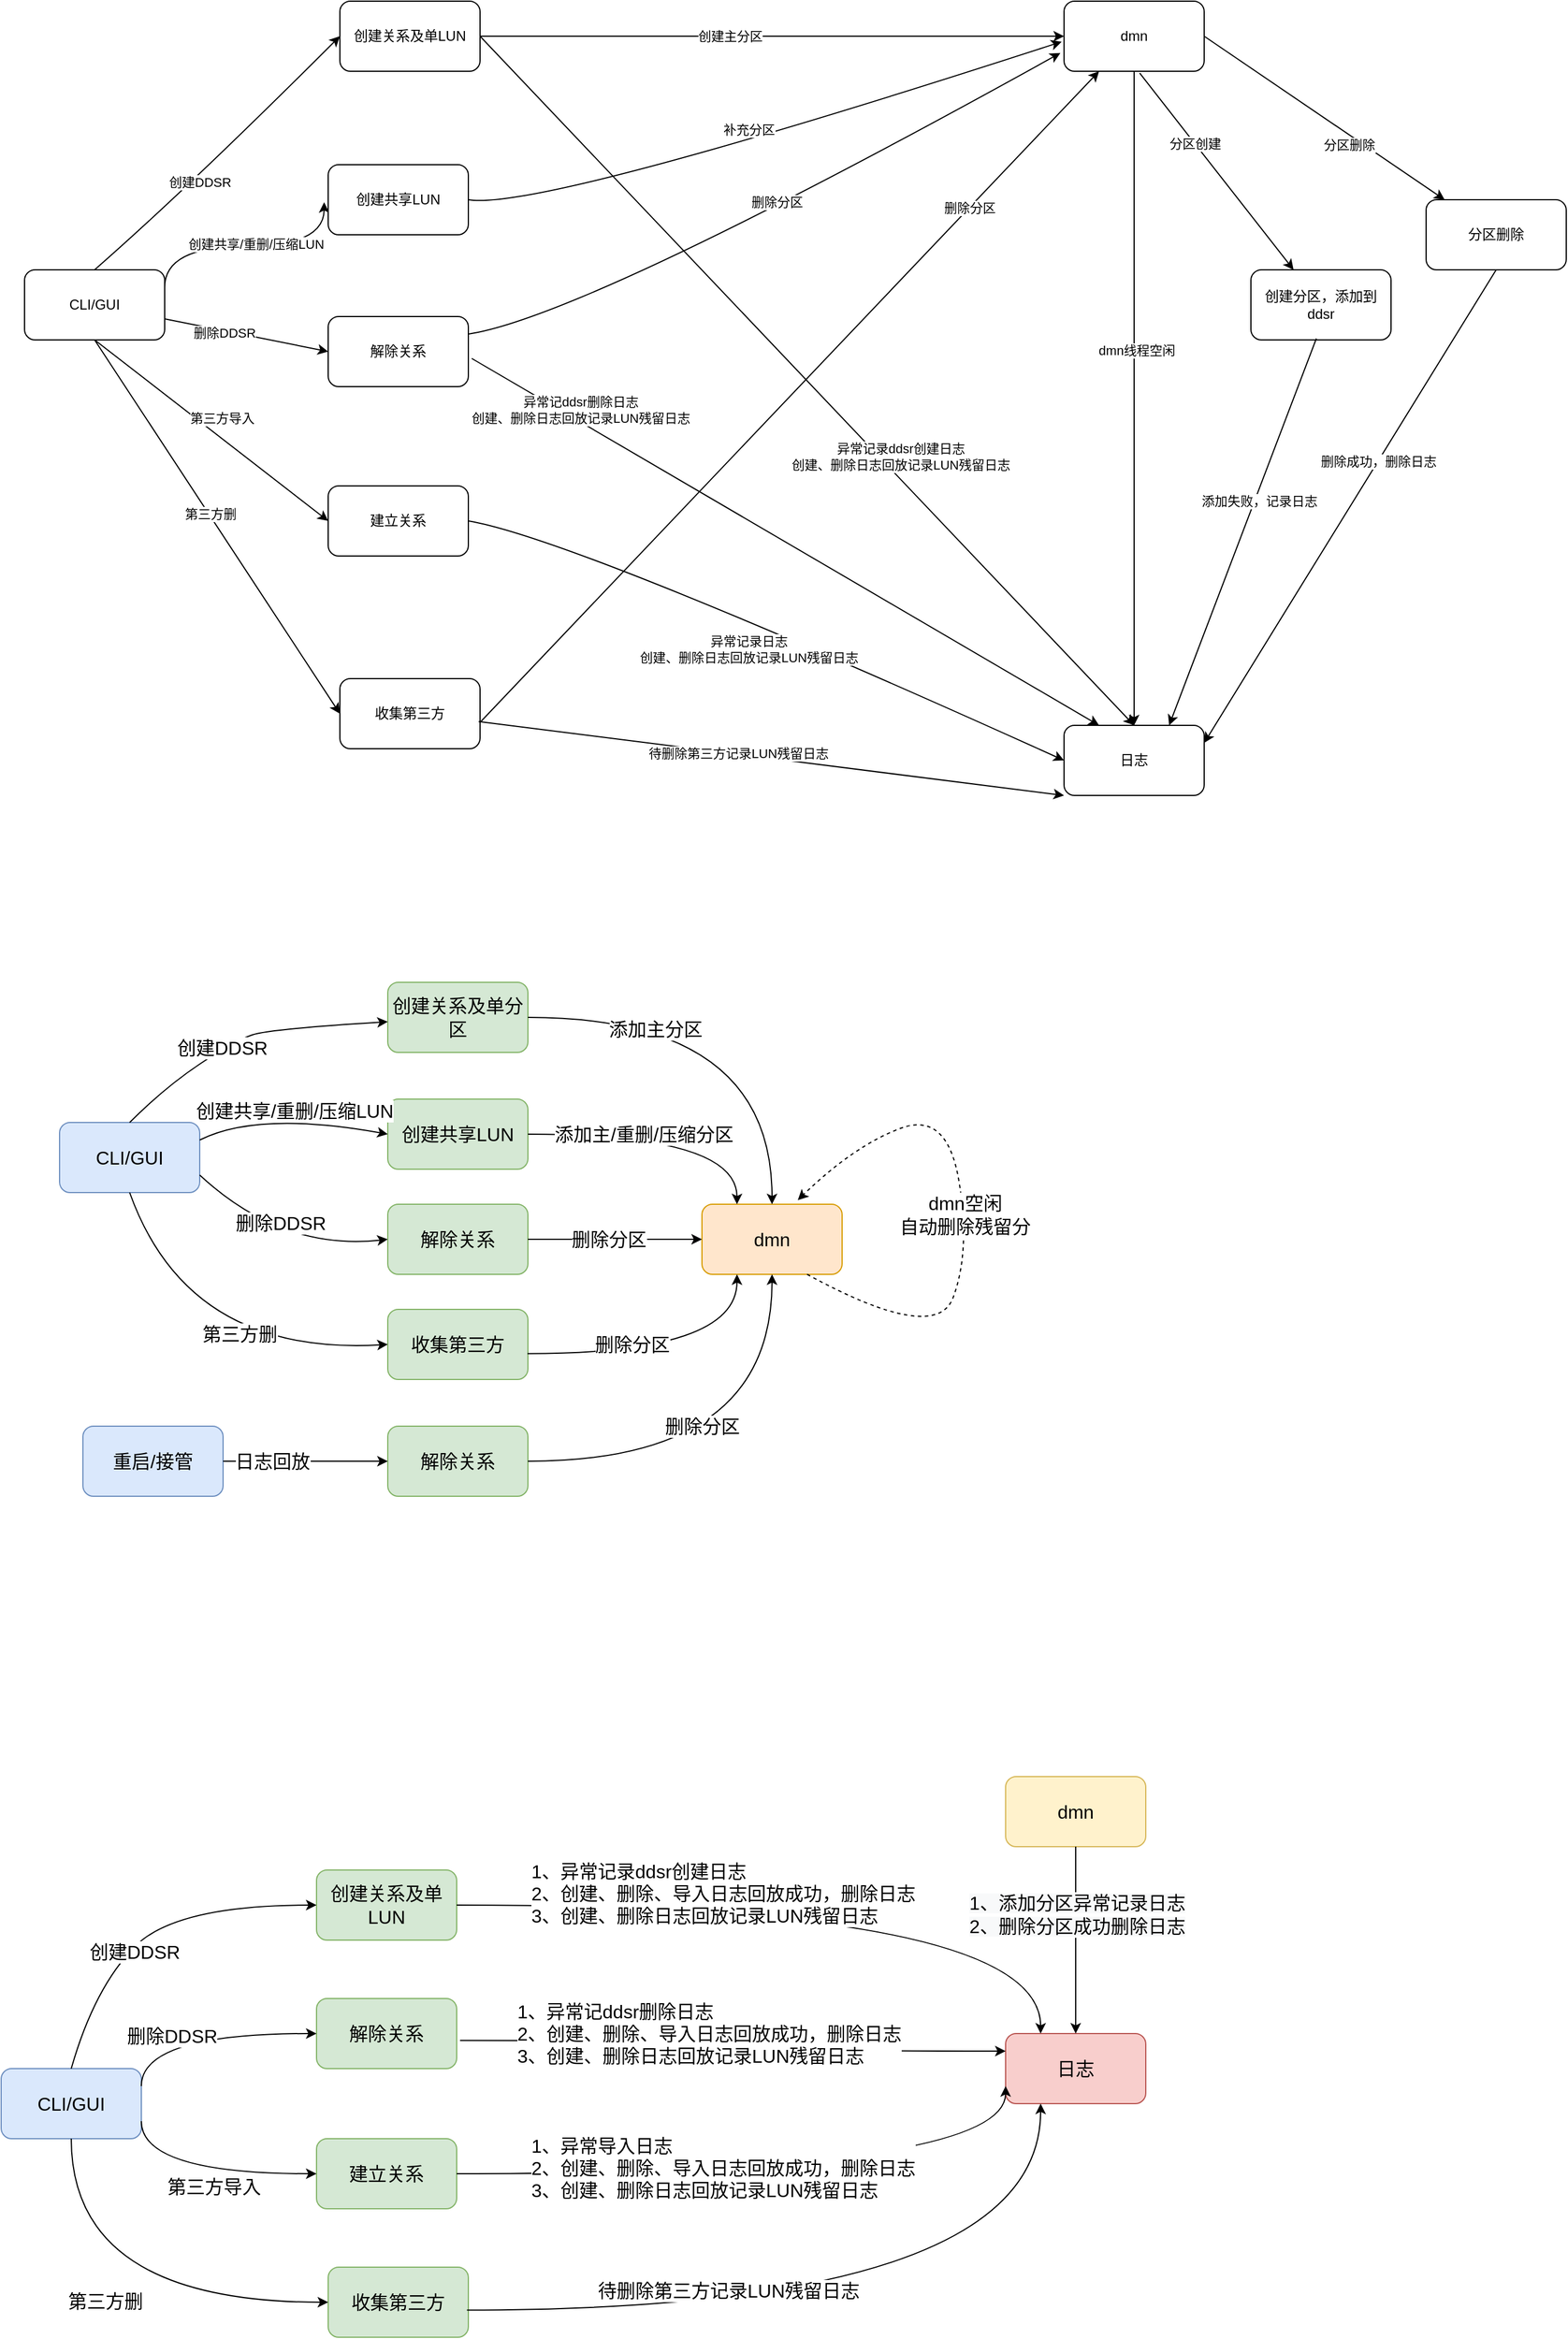 <mxfile version="16.1.0" type="github">
  <diagram id="vNMGRE3ssf_BlLOQRFQF" name="Page-1">
    <mxGraphModel dx="2324" dy="743" grid="1" gridSize="10" guides="1" tooltips="1" connect="1" arrows="1" fold="1" page="1" pageScale="1" pageWidth="827" pageHeight="1169" math="0" shadow="0">
      <root>
        <mxCell id="0" />
        <mxCell id="1" parent="0" />
        <mxCell id="CPy1J1gKG5NpfxHxVxk1-3" value="&lt;font style=&quot;vertical-align: inherit&quot;&gt;&lt;font style=&quot;vertical-align: inherit&quot;&gt;&lt;font style=&quot;vertical-align: inherit&quot;&gt;&lt;font style=&quot;vertical-align: inherit&quot;&gt;&lt;font style=&quot;vertical-align: inherit&quot;&gt;&lt;font style=&quot;vertical-align: inherit&quot;&gt;&lt;font style=&quot;vertical-align: inherit&quot;&gt;&lt;font style=&quot;vertical-align: inherit&quot;&gt;&lt;font style=&quot;vertical-align: inherit&quot;&gt;&lt;font style=&quot;vertical-align: inherit&quot;&gt;&lt;font style=&quot;vertical-align: inherit&quot;&gt;&lt;font style=&quot;vertical-align: inherit&quot;&gt;创建关系及单LUN&lt;/font&gt;&lt;/font&gt;&lt;/font&gt;&lt;/font&gt;&lt;/font&gt;&lt;/font&gt;&lt;/font&gt;&lt;/font&gt;&lt;/font&gt;&lt;/font&gt;&lt;/font&gt;&lt;/font&gt;" style="rounded=1;whiteSpace=wrap;html=1;" vertex="1" parent="1">
          <mxGeometry x="170" y="110" width="120" height="60" as="geometry" />
        </mxCell>
        <mxCell id="CPy1J1gKG5NpfxHxVxk1-4" value="&lt;font style=&quot;vertical-align: inherit&quot;&gt;&lt;font style=&quot;vertical-align: inherit&quot;&gt;解除关系&lt;/font&gt;&lt;/font&gt;" style="rounded=1;whiteSpace=wrap;html=1;" vertex="1" parent="1">
          <mxGeometry x="160" y="380" width="120" height="60" as="geometry" />
        </mxCell>
        <mxCell id="CPy1J1gKG5NpfxHxVxk1-7" value="&lt;font style=&quot;vertical-align: inherit&quot;&gt;&lt;font style=&quot;vertical-align: inherit&quot;&gt;dmn&lt;/font&gt;&lt;/font&gt;" style="rounded=1;whiteSpace=wrap;html=1;" vertex="1" parent="1">
          <mxGeometry x="790" y="110" width="120" height="60" as="geometry" />
        </mxCell>
        <mxCell id="CPy1J1gKG5NpfxHxVxk1-8" value="&lt;font style=&quot;vertical-align: inherit&quot;&gt;&lt;font style=&quot;vertical-align: inherit&quot;&gt;日志&lt;/font&gt;&lt;/font&gt;" style="rounded=1;whiteSpace=wrap;html=1;" vertex="1" parent="1">
          <mxGeometry x="790" y="730" width="120" height="60" as="geometry" />
        </mxCell>
        <mxCell id="CPy1J1gKG5NpfxHxVxk1-9" value="&lt;font style=&quot;vertical-align: inherit&quot;&gt;&lt;font style=&quot;vertical-align: inherit&quot;&gt;&lt;font style=&quot;vertical-align: inherit&quot;&gt;&lt;font style=&quot;vertical-align: inherit&quot;&gt;建立关系&lt;/font&gt;&lt;/font&gt;&lt;/font&gt;&lt;/font&gt;" style="rounded=1;whiteSpace=wrap;html=1;" vertex="1" parent="1">
          <mxGeometry x="160" y="525" width="120" height="60" as="geometry" />
        </mxCell>
        <mxCell id="CPy1J1gKG5NpfxHxVxk1-27" value="" style="edgeStyle=orthogonalEdgeStyle;rounded=0;orthogonalLoop=1;jettySize=auto;html=1;entryX=-0.029;entryY=0.536;entryDx=0;entryDy=0;entryPerimeter=0;exitX=1;exitY=0.25;exitDx=0;exitDy=0;curved=1;" edge="1" parent="1" source="CPy1J1gKG5NpfxHxVxk1-10" target="CPy1J1gKG5NpfxHxVxk1-25">
          <mxGeometry relative="1" as="geometry">
            <mxPoint x="200" y="380" as="targetPoint" />
            <Array as="points">
              <mxPoint x="20" y="320" />
              <mxPoint x="157" y="320" />
            </Array>
          </mxGeometry>
        </mxCell>
        <mxCell id="CPy1J1gKG5NpfxHxVxk1-29" value="&lt;font style=&quot;vertical-align: inherit&quot;&gt;&lt;font style=&quot;vertical-align: inherit&quot;&gt;创建共享/重删/压缩LUN&lt;/font&gt;&lt;/font&gt;" style="edgeLabel;html=1;align=center;verticalAlign=middle;resizable=0;points=[];" vertex="1" connectable="0" parent="CPy1J1gKG5NpfxHxVxk1-27">
          <mxGeometry x="0.353" y="-2" relative="1" as="geometry">
            <mxPoint x="-29" y="-4" as="offset" />
          </mxGeometry>
        </mxCell>
        <mxCell id="CPy1J1gKG5NpfxHxVxk1-10" value="&lt;font style=&quot;vertical-align: inherit&quot;&gt;&lt;font style=&quot;vertical-align: inherit&quot;&gt;CLI/GUI&lt;/font&gt;&lt;/font&gt;" style="rounded=1;whiteSpace=wrap;html=1;" vertex="1" parent="1">
          <mxGeometry x="-100" y="340" width="120" height="60" as="geometry" />
        </mxCell>
        <mxCell id="CPy1J1gKG5NpfxHxVxk1-13" value="" style="curved=1;endArrow=classic;html=1;rounded=0;entryX=0;entryY=0.5;entryDx=0;entryDy=0;exitX=0.5;exitY=0;exitDx=0;exitDy=0;" edge="1" parent="1" source="CPy1J1gKG5NpfxHxVxk1-10" target="CPy1J1gKG5NpfxHxVxk1-3">
          <mxGeometry width="50" height="50" relative="1" as="geometry">
            <mxPoint x="60" y="380" as="sourcePoint" />
            <mxPoint x="110" y="320" as="targetPoint" />
            <Array as="points">
              <mxPoint x="40" y="270" />
            </Array>
          </mxGeometry>
        </mxCell>
        <mxCell id="CPy1J1gKG5NpfxHxVxk1-14" value="&lt;font style=&quot;vertical-align: inherit&quot;&gt;&lt;font style=&quot;vertical-align: inherit&quot;&gt;&lt;font style=&quot;vertical-align: inherit&quot;&gt;&lt;font style=&quot;vertical-align: inherit&quot;&gt;创建DDSR&lt;/font&gt;&lt;/font&gt;&lt;/font&gt;&lt;/font&gt;" style="edgeLabel;html=1;align=center;verticalAlign=middle;resizable=0;points=[];" vertex="1" connectable="0" parent="CPy1J1gKG5NpfxHxVxk1-13">
          <mxGeometry x="-0.192" y="-3" relative="1" as="geometry">
            <mxPoint as="offset" />
          </mxGeometry>
        </mxCell>
        <mxCell id="CPy1J1gKG5NpfxHxVxk1-15" value="" style="curved=1;endArrow=classic;html=1;rounded=0;entryX=0;entryY=0.5;entryDx=0;entryDy=0;" edge="1" parent="1" source="CPy1J1gKG5NpfxHxVxk1-10" target="CPy1J1gKG5NpfxHxVxk1-4">
          <mxGeometry width="50" height="50" relative="1" as="geometry">
            <mxPoint x="60" y="420" as="sourcePoint" />
            <mxPoint x="130.711" y="370" as="targetPoint" />
          </mxGeometry>
        </mxCell>
        <mxCell id="CPy1J1gKG5NpfxHxVxk1-16" value="&lt;font style=&quot;vertical-align: inherit&quot;&gt;&lt;font style=&quot;vertical-align: inherit&quot;&gt;删除DDSR&lt;/font&gt;&lt;/font&gt;" style="edgeLabel;html=1;align=center;verticalAlign=middle;resizable=0;points=[];" vertex="1" connectable="0" parent="CPy1J1gKG5NpfxHxVxk1-15">
          <mxGeometry x="-0.272" y="-2" relative="1" as="geometry">
            <mxPoint as="offset" />
          </mxGeometry>
        </mxCell>
        <mxCell id="CPy1J1gKG5NpfxHxVxk1-20" value="" style="endArrow=classic;html=1;rounded=0;exitX=0.5;exitY=1;exitDx=0;exitDy=0;entryX=0;entryY=0.5;entryDx=0;entryDy=0;" edge="1" parent="1" source="CPy1J1gKG5NpfxHxVxk1-10" target="CPy1J1gKG5NpfxHxVxk1-9">
          <mxGeometry width="50" height="50" relative="1" as="geometry">
            <mxPoint x="-10" y="460" as="sourcePoint" />
            <mxPoint x="40" y="410" as="targetPoint" />
          </mxGeometry>
        </mxCell>
        <mxCell id="CPy1J1gKG5NpfxHxVxk1-21" value="&lt;font style=&quot;vertical-align: inherit&quot;&gt;&lt;font style=&quot;vertical-align: inherit&quot;&gt;第三方导入&lt;/font&gt;&lt;/font&gt;" style="edgeLabel;html=1;align=center;verticalAlign=middle;resizable=0;points=[];" vertex="1" connectable="0" parent="CPy1J1gKG5NpfxHxVxk1-20">
          <mxGeometry x="-0.289" y="1" relative="1" as="geometry">
            <mxPoint x="37" y="12" as="offset" />
          </mxGeometry>
        </mxCell>
        <mxCell id="CPy1J1gKG5NpfxHxVxk1-23" value="" style="endArrow=classic;html=1;rounded=0;exitX=1;exitY=0.5;exitDx=0;exitDy=0;entryX=0;entryY=0.5;entryDx=0;entryDy=0;" edge="1" parent="1" source="CPy1J1gKG5NpfxHxVxk1-3" target="CPy1J1gKG5NpfxHxVxk1-7">
          <mxGeometry width="50" height="50" relative="1" as="geometry">
            <mxPoint x="350" y="320" as="sourcePoint" />
            <mxPoint x="400" y="270" as="targetPoint" />
          </mxGeometry>
        </mxCell>
        <mxCell id="CPy1J1gKG5NpfxHxVxk1-24" value="&lt;font style=&quot;vertical-align: inherit&quot;&gt;&lt;font style=&quot;vertical-align: inherit&quot;&gt;创建主分区&lt;/font&gt;&lt;/font&gt;" style="edgeLabel;html=1;align=center;verticalAlign=middle;resizable=0;points=[];" vertex="1" connectable="0" parent="CPy1J1gKG5NpfxHxVxk1-23">
          <mxGeometry x="-0.146" relative="1" as="geometry">
            <mxPoint as="offset" />
          </mxGeometry>
        </mxCell>
        <mxCell id="CPy1J1gKG5NpfxHxVxk1-25" value="创建共享LUN" style="rounded=1;whiteSpace=wrap;html=1;" vertex="1" parent="1">
          <mxGeometry x="160" y="250" width="120" height="60" as="geometry" />
        </mxCell>
        <mxCell id="CPy1J1gKG5NpfxHxVxk1-30" value="" style="curved=1;endArrow=classic;html=1;rounded=0;exitX=1;exitY=0.5;exitDx=0;exitDy=0;entryX=-0.017;entryY=0.579;entryDx=0;entryDy=0;entryPerimeter=0;" edge="1" parent="1" source="CPy1J1gKG5NpfxHxVxk1-25" target="CPy1J1gKG5NpfxHxVxk1-7">
          <mxGeometry width="50" height="50" relative="1" as="geometry">
            <mxPoint x="250" y="400" as="sourcePoint" />
            <mxPoint x="300" y="350" as="targetPoint" />
            <Array as="points">
              <mxPoint x="340" y="290" />
            </Array>
          </mxGeometry>
        </mxCell>
        <mxCell id="CPy1J1gKG5NpfxHxVxk1-31" value="补充分区" style="edgeLabel;html=1;align=center;verticalAlign=middle;resizable=0;points=[];" vertex="1" connectable="0" parent="CPy1J1gKG5NpfxHxVxk1-30">
          <mxGeometry x="0.019" y="-6" relative="1" as="geometry">
            <mxPoint x="-22" y="-11" as="offset" />
          </mxGeometry>
        </mxCell>
        <mxCell id="CPy1J1gKG5NpfxHxVxk1-32" value="" style="curved=1;endArrow=classic;html=1;rounded=0;entryX=-0.026;entryY=0.74;entryDx=0;entryDy=0;entryPerimeter=0;exitX=1;exitY=0.25;exitDx=0;exitDy=0;" edge="1" parent="1" source="CPy1J1gKG5NpfxHxVxk1-4" target="CPy1J1gKG5NpfxHxVxk1-7">
          <mxGeometry width="50" height="50" relative="1" as="geometry">
            <mxPoint x="340" y="410" as="sourcePoint" />
            <mxPoint x="390" y="360" as="targetPoint" />
            <Array as="points">
              <mxPoint x="380" y="380" />
            </Array>
          </mxGeometry>
        </mxCell>
        <mxCell id="CPy1J1gKG5NpfxHxVxk1-33" value="删除分区" style="edgeLabel;html=1;align=center;verticalAlign=middle;resizable=0;points=[];" vertex="1" connectable="0" parent="CPy1J1gKG5NpfxHxVxk1-32">
          <mxGeometry x="0.031" y="6" relative="1" as="geometry">
            <mxPoint as="offset" />
          </mxGeometry>
        </mxCell>
        <mxCell id="CPy1J1gKG5NpfxHxVxk1-34" value="" style="curved=1;endArrow=classic;html=1;rounded=0;entryX=0;entryY=0.5;entryDx=0;entryDy=0;exitX=1;exitY=0.5;exitDx=0;exitDy=0;" edge="1" parent="1" source="CPy1J1gKG5NpfxHxVxk1-9" target="CPy1J1gKG5NpfxHxVxk1-8">
          <mxGeometry width="50" height="50" relative="1" as="geometry">
            <mxPoint x="340" y="510" as="sourcePoint" />
            <mxPoint x="390" y="460" as="targetPoint" />
            <Array as="points">
              <mxPoint x="370" y="570" />
            </Array>
          </mxGeometry>
        </mxCell>
        <mxCell id="CPy1J1gKG5NpfxHxVxk1-35" value="异常记录日志&lt;br&gt;创建、删除日志回放记录LUN残留日志" style="edgeLabel;html=1;align=center;verticalAlign=middle;resizable=0;points=[];" vertex="1" connectable="0" parent="CPy1J1gKG5NpfxHxVxk1-34">
          <mxGeometry x="-0.063" y="1" relative="1" as="geometry">
            <mxPoint x="-3" y="27" as="offset" />
          </mxGeometry>
        </mxCell>
        <mxCell id="CPy1J1gKG5NpfxHxVxk1-36" value="" style="endArrow=classic;html=1;rounded=0;curved=1;entryX=0.25;entryY=0;entryDx=0;entryDy=0;exitX=1.024;exitY=0.598;exitDx=0;exitDy=0;exitPerimeter=0;" edge="1" parent="1" source="CPy1J1gKG5NpfxHxVxk1-4" target="CPy1J1gKG5NpfxHxVxk1-8">
          <mxGeometry width="50" height="50" relative="1" as="geometry">
            <mxPoint x="250" y="400" as="sourcePoint" />
            <mxPoint x="300" y="350" as="targetPoint" />
          </mxGeometry>
        </mxCell>
        <mxCell id="CPy1J1gKG5NpfxHxVxk1-37" value="异常记ddsr删除日志&lt;br&gt;创建、删除日志回放记录LUN残留日志" style="edgeLabel;html=1;align=center;verticalAlign=middle;resizable=0;points=[];" vertex="1" connectable="0" parent="CPy1J1gKG5NpfxHxVxk1-36">
          <mxGeometry x="-0.244" y="1" relative="1" as="geometry">
            <mxPoint x="-110" y="-74" as="offset" />
          </mxGeometry>
        </mxCell>
        <mxCell id="CPy1J1gKG5NpfxHxVxk1-38" value="" style="endArrow=classic;html=1;rounded=0;curved=1;exitX=1;exitY=0.5;exitDx=0;exitDy=0;entryX=0.5;entryY=0;entryDx=0;entryDy=0;" edge="1" parent="1" source="CPy1J1gKG5NpfxHxVxk1-3" target="CPy1J1gKG5NpfxHxVxk1-8">
          <mxGeometry width="50" height="50" relative="1" as="geometry">
            <mxPoint x="340" y="280" as="sourcePoint" />
            <mxPoint x="390" y="230" as="targetPoint" />
          </mxGeometry>
        </mxCell>
        <mxCell id="CPy1J1gKG5NpfxHxVxk1-40" value="异常记录ddsr创建日志&lt;br&gt;创建、删除日志回放记录LUN残留日志" style="edgeLabel;html=1;align=center;verticalAlign=middle;resizable=0;points=[];" vertex="1" connectable="0" parent="CPy1J1gKG5NpfxHxVxk1-38">
          <mxGeometry x="0.212" y="2" relative="1" as="geometry">
            <mxPoint x="19" y="4" as="offset" />
          </mxGeometry>
        </mxCell>
        <mxCell id="CPy1J1gKG5NpfxHxVxk1-41" value="收集第三方" style="rounded=1;whiteSpace=wrap;html=1;" vertex="1" parent="1">
          <mxGeometry x="170" y="690" width="120" height="60" as="geometry" />
        </mxCell>
        <mxCell id="CPy1J1gKG5NpfxHxVxk1-42" value="" style="endArrow=classic;html=1;rounded=0;curved=1;entryX=0;entryY=0.5;entryDx=0;entryDy=0;" edge="1" parent="1" target="CPy1J1gKG5NpfxHxVxk1-41">
          <mxGeometry width="50" height="50" relative="1" as="geometry">
            <mxPoint x="-40" y="400" as="sourcePoint" />
            <mxPoint x="250" y="450" as="targetPoint" />
          </mxGeometry>
        </mxCell>
        <mxCell id="CPy1J1gKG5NpfxHxVxk1-43" value="第三方删" style="edgeLabel;html=1;align=center;verticalAlign=middle;resizable=0;points=[];" vertex="1" connectable="0" parent="CPy1J1gKG5NpfxHxVxk1-42">
          <mxGeometry x="-0.065" y="1" relative="1" as="geometry">
            <mxPoint as="offset" />
          </mxGeometry>
        </mxCell>
        <mxCell id="CPy1J1gKG5NpfxHxVxk1-44" value="" style="endArrow=classic;html=1;rounded=0;curved=1;entryX=0;entryY=1;entryDx=0;entryDy=0;exitX=0.99;exitY=0.612;exitDx=0;exitDy=0;exitPerimeter=0;" edge="1" parent="1" source="CPy1J1gKG5NpfxHxVxk1-41" target="CPy1J1gKG5NpfxHxVxk1-8">
          <mxGeometry width="50" height="50" relative="1" as="geometry">
            <mxPoint x="200" y="500" as="sourcePoint" />
            <mxPoint x="250" y="450" as="targetPoint" />
          </mxGeometry>
        </mxCell>
        <mxCell id="CPy1J1gKG5NpfxHxVxk1-45" value="待删除第三方记录LUN残留日志" style="edgeLabel;html=1;align=center;verticalAlign=middle;resizable=0;points=[];" vertex="1" connectable="0" parent="CPy1J1gKG5NpfxHxVxk1-44">
          <mxGeometry x="-0.115" y="1" relative="1" as="geometry">
            <mxPoint as="offset" />
          </mxGeometry>
        </mxCell>
        <mxCell id="CPy1J1gKG5NpfxHxVxk1-46" value="创建分区，添加到ddsr" style="rounded=1;whiteSpace=wrap;html=1;" vertex="1" parent="1">
          <mxGeometry x="950" y="340" width="120" height="60" as="geometry" />
        </mxCell>
        <mxCell id="CPy1J1gKG5NpfxHxVxk1-47" value="" style="endArrow=classic;html=1;rounded=0;curved=1;exitX=0.54;exitY=1.027;exitDx=0;exitDy=0;exitPerimeter=0;" edge="1" parent="1" source="CPy1J1gKG5NpfxHxVxk1-7" target="CPy1J1gKG5NpfxHxVxk1-46">
          <mxGeometry width="50" height="50" relative="1" as="geometry">
            <mxPoint x="500" y="450" as="sourcePoint" />
            <mxPoint x="550" y="400" as="targetPoint" />
          </mxGeometry>
        </mxCell>
        <mxCell id="CPy1J1gKG5NpfxHxVxk1-48" value="分区创建" style="edgeLabel;html=1;align=center;verticalAlign=middle;resizable=0;points=[];" vertex="1" connectable="0" parent="CPy1J1gKG5NpfxHxVxk1-47">
          <mxGeometry x="-0.286" relative="1" as="geometry">
            <mxPoint as="offset" />
          </mxGeometry>
        </mxCell>
        <mxCell id="CPy1J1gKG5NpfxHxVxk1-49" value="分区删除" style="rounded=1;whiteSpace=wrap;html=1;" vertex="1" parent="1">
          <mxGeometry x="1100" y="280" width="120" height="60" as="geometry" />
        </mxCell>
        <mxCell id="CPy1J1gKG5NpfxHxVxk1-50" value="" style="endArrow=classic;html=1;rounded=0;curved=1;exitX=0.997;exitY=0.631;exitDx=0;exitDy=0;exitPerimeter=0;entryX=0.25;entryY=1;entryDx=0;entryDy=0;" edge="1" parent="1" source="CPy1J1gKG5NpfxHxVxk1-41" target="CPy1J1gKG5NpfxHxVxk1-7">
          <mxGeometry width="50" height="50" relative="1" as="geometry">
            <mxPoint x="440" y="720" as="sourcePoint" />
            <mxPoint x="490" y="670" as="targetPoint" />
          </mxGeometry>
        </mxCell>
        <mxCell id="CPy1J1gKG5NpfxHxVxk1-51" value="删除分区" style="edgeLabel;html=1;align=center;verticalAlign=middle;resizable=0;points=[];" vertex="1" connectable="0" parent="CPy1J1gKG5NpfxHxVxk1-50">
          <mxGeometry x="0.58" relative="1" as="geometry">
            <mxPoint as="offset" />
          </mxGeometry>
        </mxCell>
        <mxCell id="CPy1J1gKG5NpfxHxVxk1-52" value="" style="endArrow=classic;html=1;rounded=0;curved=1;exitX=1;exitY=0.5;exitDx=0;exitDy=0;" edge="1" parent="1" source="CPy1J1gKG5NpfxHxVxk1-7" target="CPy1J1gKG5NpfxHxVxk1-49">
          <mxGeometry width="50" height="50" relative="1" as="geometry">
            <mxPoint x="840" y="460" as="sourcePoint" />
            <mxPoint x="890" y="410" as="targetPoint" />
          </mxGeometry>
        </mxCell>
        <mxCell id="CPy1J1gKG5NpfxHxVxk1-53" value="分区删除" style="edgeLabel;html=1;align=center;verticalAlign=middle;resizable=0;points=[];" vertex="1" connectable="0" parent="CPy1J1gKG5NpfxHxVxk1-52">
          <mxGeometry x="0.413" y="-1" relative="1" as="geometry">
            <mxPoint x="-21" y="-7" as="offset" />
          </mxGeometry>
        </mxCell>
        <mxCell id="CPy1J1gKG5NpfxHxVxk1-54" value="" style="endArrow=classic;html=1;rounded=0;curved=1;exitX=0.5;exitY=1;exitDx=0;exitDy=0;entryX=1;entryY=0.25;entryDx=0;entryDy=0;" edge="1" parent="1" source="CPy1J1gKG5NpfxHxVxk1-49" target="CPy1J1gKG5NpfxHxVxk1-8">
          <mxGeometry width="50" height="50" relative="1" as="geometry">
            <mxPoint x="960" y="510" as="sourcePoint" />
            <mxPoint x="1010" y="460" as="targetPoint" />
          </mxGeometry>
        </mxCell>
        <mxCell id="CPy1J1gKG5NpfxHxVxk1-55" value="删除成功，删除日志" style="edgeLabel;html=1;align=center;verticalAlign=middle;resizable=0;points=[];" vertex="1" connectable="0" parent="CPy1J1gKG5NpfxHxVxk1-54">
          <mxGeometry x="-0.194" relative="1" as="geometry">
            <mxPoint as="offset" />
          </mxGeometry>
        </mxCell>
        <mxCell id="CPy1J1gKG5NpfxHxVxk1-57" value="" style="endArrow=classic;html=1;rounded=0;curved=1;exitX=0.467;exitY=0.981;exitDx=0;exitDy=0;exitPerimeter=0;entryX=0.75;entryY=0;entryDx=0;entryDy=0;" edge="1" parent="1" source="CPy1J1gKG5NpfxHxVxk1-46" target="CPy1J1gKG5NpfxHxVxk1-8">
          <mxGeometry width="50" height="50" relative="1" as="geometry">
            <mxPoint x="910" y="610" as="sourcePoint" />
            <mxPoint x="960" y="560" as="targetPoint" />
            <Array as="points" />
          </mxGeometry>
        </mxCell>
        <mxCell id="CPy1J1gKG5NpfxHxVxk1-58" value="添加失败，记录日志" style="edgeLabel;html=1;align=center;verticalAlign=middle;resizable=0;points=[];" vertex="1" connectable="0" parent="CPy1J1gKG5NpfxHxVxk1-57">
          <mxGeometry x="-0.17" y="3" relative="1" as="geometry">
            <mxPoint as="offset" />
          </mxGeometry>
        </mxCell>
        <mxCell id="CPy1J1gKG5NpfxHxVxk1-59" value="" style="endArrow=classic;html=1;rounded=0;curved=1;exitX=0.5;exitY=1;exitDx=0;exitDy=0;" edge="1" parent="1" source="CPy1J1gKG5NpfxHxVxk1-7" target="CPy1J1gKG5NpfxHxVxk1-8">
          <mxGeometry width="50" height="50" relative="1" as="geometry">
            <mxPoint x="430" y="310" as="sourcePoint" />
            <mxPoint x="480" y="260" as="targetPoint" />
          </mxGeometry>
        </mxCell>
        <mxCell id="CPy1J1gKG5NpfxHxVxk1-60" value="dmn线程空闲" style="edgeLabel;html=1;align=center;verticalAlign=middle;resizable=0;points=[];" vertex="1" connectable="0" parent="CPy1J1gKG5NpfxHxVxk1-59">
          <mxGeometry x="-0.148" y="2" relative="1" as="geometry">
            <mxPoint as="offset" />
          </mxGeometry>
        </mxCell>
        <mxCell id="CPy1J1gKG5NpfxHxVxk1-61" value="&lt;font style=&quot;vertical-align: inherit ; font-size: 16px&quot;&gt;&lt;font style=&quot;vertical-align: inherit ; font-size: 16px&quot;&gt;&lt;font style=&quot;vertical-align: inherit ; font-size: 16px&quot;&gt;&lt;font style=&quot;vertical-align: inherit ; font-size: 16px&quot;&gt;&lt;font style=&quot;vertical-align: inherit ; font-size: 16px&quot;&gt;&lt;font style=&quot;vertical-align: inherit ; font-size: 16px&quot;&gt;&lt;font style=&quot;vertical-align: inherit ; font-size: 16px&quot;&gt;&lt;font style=&quot;vertical-align: inherit ; font-size: 16px&quot;&gt;&lt;font style=&quot;vertical-align: inherit ; font-size: 16px&quot;&gt;&lt;font style=&quot;vertical-align: inherit ; font-size: 16px&quot;&gt;&lt;font style=&quot;vertical-align: inherit ; font-size: 16px&quot;&gt;&lt;font style=&quot;vertical-align: inherit ; font-size: 16px&quot;&gt;创建关系及单分区&lt;/font&gt;&lt;/font&gt;&lt;/font&gt;&lt;/font&gt;&lt;/font&gt;&lt;/font&gt;&lt;/font&gt;&lt;/font&gt;&lt;/font&gt;&lt;/font&gt;&lt;/font&gt;&lt;/font&gt;" style="rounded=1;whiteSpace=wrap;html=1;verticalAlign=middle;fillColor=#d5e8d4;strokeColor=#82b366;fontSize=16;" vertex="1" parent="1">
          <mxGeometry x="211" y="950" width="120" height="60" as="geometry" />
        </mxCell>
        <mxCell id="CPy1J1gKG5NpfxHxVxk1-62" value="&lt;font style=&quot;vertical-align: inherit; font-size: 16px;&quot;&gt;&lt;font style=&quot;vertical-align: inherit; font-size: 16px;&quot;&gt;解除关系&lt;/font&gt;&lt;/font&gt;" style="rounded=1;whiteSpace=wrap;html=1;verticalAlign=middle;fillColor=#d5e8d4;strokeColor=#82b366;fontSize=16;" vertex="1" parent="1">
          <mxGeometry x="211" y="1140" width="120" height="60" as="geometry" />
        </mxCell>
        <mxCell id="CPy1J1gKG5NpfxHxVxk1-63" value="&lt;font style=&quot;vertical-align: inherit; font-size: 16px;&quot;&gt;&lt;font style=&quot;vertical-align: inherit; font-size: 16px;&quot;&gt;dmn&lt;/font&gt;&lt;/font&gt;" style="rounded=1;whiteSpace=wrap;html=1;fillColor=#ffe6cc;strokeColor=#d79b00;fontSize=16;" vertex="1" parent="1">
          <mxGeometry x="480" y="1140" width="120" height="60" as="geometry" />
        </mxCell>
        <mxCell id="CPy1J1gKG5NpfxHxVxk1-68" value="&lt;font style=&quot;vertical-align: inherit; font-size: 16px;&quot;&gt;&lt;font style=&quot;vertical-align: inherit; font-size: 16px;&quot;&gt;CLI/GUI&lt;/font&gt;&lt;/font&gt;" style="rounded=1;whiteSpace=wrap;html=1;fillColor=#dae8fc;strokeColor=#6c8ebf;fontSize=16;" vertex="1" parent="1">
          <mxGeometry x="-70" y="1070" width="120" height="60" as="geometry" />
        </mxCell>
        <mxCell id="CPy1J1gKG5NpfxHxVxk1-71" value="" style="curved=1;endArrow=classic;html=1;rounded=0;entryX=0;entryY=0.5;entryDx=0;entryDy=0;exitX=1;exitY=0.75;exitDx=0;exitDy=0;fontSize=16;" edge="1" parent="1" source="CPy1J1gKG5NpfxHxVxk1-68" target="CPy1J1gKG5NpfxHxVxk1-62">
          <mxGeometry width="50" height="50" relative="1" as="geometry">
            <mxPoint x="111" y="1210" as="sourcePoint" />
            <mxPoint x="181.711" y="1160" as="targetPoint" />
            <Array as="points">
              <mxPoint x="120" y="1180" />
            </Array>
          </mxGeometry>
        </mxCell>
        <mxCell id="CPy1J1gKG5NpfxHxVxk1-72" value="&lt;font style=&quot;vertical-align: inherit; font-size: 16px;&quot;&gt;&lt;font style=&quot;vertical-align: inherit; font-size: 16px;&quot;&gt;删除DDSR&lt;/font&gt;&lt;/font&gt;" style="edgeLabel;html=1;align=center;verticalAlign=middle;resizable=0;points=[];fontSize=16;" vertex="1" connectable="0" parent="CPy1J1gKG5NpfxHxVxk1-71">
          <mxGeometry x="-0.272" y="-2" relative="1" as="geometry">
            <mxPoint x="20" y="-7" as="offset" />
          </mxGeometry>
        </mxCell>
        <mxCell id="CPy1J1gKG5NpfxHxVxk1-75" value="" style="endArrow=classic;html=1;rounded=0;exitX=1;exitY=0.5;exitDx=0;exitDy=0;entryX=0.5;entryY=0;entryDx=0;entryDy=0;edgeStyle=orthogonalEdgeStyle;curved=1;fontSize=16;" edge="1" parent="1" source="CPy1J1gKG5NpfxHxVxk1-61" target="CPy1J1gKG5NpfxHxVxk1-63">
          <mxGeometry width="50" height="50" relative="1" as="geometry">
            <mxPoint x="401" y="1110" as="sourcePoint" />
            <mxPoint x="451" y="1060" as="targetPoint" />
          </mxGeometry>
        </mxCell>
        <mxCell id="CPy1J1gKG5NpfxHxVxk1-76" value="添加主分区" style="edgeLabel;html=1;align=center;verticalAlign=middle;resizable=0;points=[];fontSize=16;" vertex="1" connectable="0" parent="CPy1J1gKG5NpfxHxVxk1-75">
          <mxGeometry x="-0.146" relative="1" as="geometry">
            <mxPoint x="-49" y="10" as="offset" />
          </mxGeometry>
        </mxCell>
        <mxCell id="CPy1J1gKG5NpfxHxVxk1-77" value="创建共享LUN" style="rounded=1;whiteSpace=wrap;html=1;verticalAlign=middle;fillColor=#d5e8d4;strokeColor=#82b366;fontSize=16;" vertex="1" parent="1">
          <mxGeometry x="211" y="1050" width="120" height="60" as="geometry" />
        </mxCell>
        <mxCell id="CPy1J1gKG5NpfxHxVxk1-78" value="" style="curved=1;endArrow=classic;html=1;rounded=0;exitX=1;exitY=0.5;exitDx=0;exitDy=0;entryX=0.25;entryY=0;entryDx=0;entryDy=0;edgeStyle=orthogonalEdgeStyle;fontSize=16;" edge="1" parent="1" source="CPy1J1gKG5NpfxHxVxk1-77" target="CPy1J1gKG5NpfxHxVxk1-63">
          <mxGeometry width="50" height="50" relative="1" as="geometry">
            <mxPoint x="301" y="1190" as="sourcePoint" />
            <mxPoint x="351" y="1140" as="targetPoint" />
            <Array as="points">
              <mxPoint x="510" y="1080" />
            </Array>
          </mxGeometry>
        </mxCell>
        <mxCell id="CPy1J1gKG5NpfxHxVxk1-79" value="添加主/重删/压缩分区" style="edgeLabel;html=1;align=center;verticalAlign=middle;resizable=0;points=[];fontSize=16;" vertex="1" connectable="0" parent="CPy1J1gKG5NpfxHxVxk1-78">
          <mxGeometry x="0.019" y="-6" relative="1" as="geometry">
            <mxPoint x="-23" y="-6" as="offset" />
          </mxGeometry>
        </mxCell>
        <mxCell id="CPy1J1gKG5NpfxHxVxk1-80" value="" style="curved=1;endArrow=classic;html=1;rounded=0;entryX=0;entryY=0.5;entryDx=0;entryDy=0;fontSize=16;" edge="1" parent="1" source="CPy1J1gKG5NpfxHxVxk1-62" target="CPy1J1gKG5NpfxHxVxk1-63">
          <mxGeometry width="50" height="50" relative="1" as="geometry">
            <mxPoint x="391" y="1200" as="sourcePoint" />
            <mxPoint x="441" y="1150" as="targetPoint" />
            <Array as="points">
              <mxPoint x="431" y="1170" />
            </Array>
          </mxGeometry>
        </mxCell>
        <mxCell id="CPy1J1gKG5NpfxHxVxk1-81" value="删除分区" style="edgeLabel;html=1;align=center;verticalAlign=middle;resizable=0;points=[];fontSize=16;" vertex="1" connectable="0" parent="CPy1J1gKG5NpfxHxVxk1-80">
          <mxGeometry x="0.031" y="6" relative="1" as="geometry">
            <mxPoint x="-8" y="6" as="offset" />
          </mxGeometry>
        </mxCell>
        <mxCell id="CPy1J1gKG5NpfxHxVxk1-88" value="收集第三方" style="rounded=1;whiteSpace=wrap;html=1;verticalAlign=middle;fillColor=#d5e8d4;strokeColor=#82b366;fontSize=16;" vertex="1" parent="1">
          <mxGeometry x="211" y="1230" width="120" height="60" as="geometry" />
        </mxCell>
        <mxCell id="CPy1J1gKG5NpfxHxVxk1-89" value="" style="endArrow=classic;html=1;rounded=0;curved=1;entryX=0;entryY=0.5;entryDx=0;entryDy=0;exitX=0.5;exitY=1;exitDx=0;exitDy=0;fontSize=16;" edge="1" parent="1" target="CPy1J1gKG5NpfxHxVxk1-88" source="CPy1J1gKG5NpfxHxVxk1-68">
          <mxGeometry width="50" height="50" relative="1" as="geometry">
            <mxPoint x="11" y="1190" as="sourcePoint" />
            <mxPoint x="301" y="1240" as="targetPoint" />
            <Array as="points">
              <mxPoint x="40" y="1270" />
            </Array>
          </mxGeometry>
        </mxCell>
        <mxCell id="CPy1J1gKG5NpfxHxVxk1-90" value="第三方删" style="edgeLabel;html=1;align=center;verticalAlign=middle;resizable=0;points=[];fontSize=16;" vertex="1" connectable="0" parent="CPy1J1gKG5NpfxHxVxk1-89">
          <mxGeometry x="-0.065" y="1" relative="1" as="geometry">
            <mxPoint x="43" y="-18" as="offset" />
          </mxGeometry>
        </mxCell>
        <mxCell id="CPy1J1gKG5NpfxHxVxk1-97" value="" style="endArrow=classic;html=1;rounded=0;curved=1;exitX=0.997;exitY=0.631;exitDx=0;exitDy=0;exitPerimeter=0;entryX=0.25;entryY=1;entryDx=0;entryDy=0;edgeStyle=orthogonalEdgeStyle;fontSize=16;" edge="1" parent="1" source="CPy1J1gKG5NpfxHxVxk1-88" target="CPy1J1gKG5NpfxHxVxk1-63">
          <mxGeometry width="50" height="50" relative="1" as="geometry">
            <mxPoint x="491" y="1510" as="sourcePoint" />
            <mxPoint x="541" y="1460" as="targetPoint" />
          </mxGeometry>
        </mxCell>
        <mxCell id="CPy1J1gKG5NpfxHxVxk1-98" value="删除分区" style="edgeLabel;html=1;align=center;verticalAlign=middle;resizable=0;points=[];fontSize=16;" vertex="1" connectable="0" parent="CPy1J1gKG5NpfxHxVxk1-97">
          <mxGeometry x="0.58" relative="1" as="geometry">
            <mxPoint x="-90" y="8" as="offset" />
          </mxGeometry>
        </mxCell>
        <mxCell id="CPy1J1gKG5NpfxHxVxk1-107" value="" style="endArrow=classic;html=1;rounded=0;curved=1;exitX=1;exitY=0.25;exitDx=0;exitDy=0;entryX=0;entryY=0.5;entryDx=0;entryDy=0;fontSize=16;" edge="1" parent="1" source="CPy1J1gKG5NpfxHxVxk1-68" target="CPy1J1gKG5NpfxHxVxk1-77">
          <mxGeometry width="50" height="50" relative="1" as="geometry">
            <mxPoint x="90" y="1140" as="sourcePoint" />
            <mxPoint x="140" y="1090" as="targetPoint" />
            <Array as="points">
              <mxPoint x="100" y="1060" />
            </Array>
          </mxGeometry>
        </mxCell>
        <mxCell id="CPy1J1gKG5NpfxHxVxk1-108" value="创建共享/重删/压缩LUN" style="edgeLabel;html=1;align=center;verticalAlign=middle;resizable=0;points=[];fontSize=16;" vertex="1" connectable="0" parent="CPy1J1gKG5NpfxHxVxk1-107">
          <mxGeometry x="0.209" y="1" relative="1" as="geometry">
            <mxPoint x="-15" y="-7" as="offset" />
          </mxGeometry>
        </mxCell>
        <mxCell id="CPy1J1gKG5NpfxHxVxk1-110" value="&lt;font style=&quot;vertical-align: inherit; font-size: 16px;&quot;&gt;&lt;font style=&quot;vertical-align: inherit; font-size: 16px;&quot;&gt;&lt;font style=&quot;vertical-align: inherit; font-size: 16px;&quot;&gt;&lt;font style=&quot;vertical-align: inherit; font-size: 16px;&quot;&gt;&lt;font style=&quot;vertical-align: inherit; font-size: 16px;&quot;&gt;&lt;font style=&quot;vertical-align: inherit; font-size: 16px;&quot;&gt;&lt;font style=&quot;vertical-align: inherit; font-size: 16px;&quot;&gt;&lt;font style=&quot;vertical-align: inherit; font-size: 16px;&quot;&gt;&lt;font style=&quot;vertical-align: inherit; font-size: 16px;&quot;&gt;&lt;font style=&quot;vertical-align: inherit; font-size: 16px;&quot;&gt;&lt;font style=&quot;vertical-align: inherit; font-size: 16px;&quot;&gt;&lt;font style=&quot;vertical-align: inherit; font-size: 16px;&quot;&gt;创建关系及单LUN&lt;/font&gt;&lt;/font&gt;&lt;/font&gt;&lt;/font&gt;&lt;/font&gt;&lt;/font&gt;&lt;/font&gt;&lt;/font&gt;&lt;/font&gt;&lt;/font&gt;&lt;/font&gt;&lt;/font&gt;" style="rounded=1;whiteSpace=wrap;html=1;fillColor=#d5e8d4;strokeColor=#82b366;fontSize=16;" vertex="1" parent="1">
          <mxGeometry x="150" y="1710" width="120" height="60" as="geometry" />
        </mxCell>
        <mxCell id="CPy1J1gKG5NpfxHxVxk1-111" value="&lt;font style=&quot;vertical-align: inherit; font-size: 16px;&quot;&gt;&lt;font style=&quot;vertical-align: inherit; font-size: 16px;&quot;&gt;解除关系&lt;/font&gt;&lt;/font&gt;" style="rounded=1;whiteSpace=wrap;html=1;fillColor=#d5e8d4;strokeColor=#82b366;fontSize=16;" vertex="1" parent="1">
          <mxGeometry x="150" y="1820" width="120" height="60" as="geometry" />
        </mxCell>
        <mxCell id="CPy1J1gKG5NpfxHxVxk1-112" value="&lt;font style=&quot;vertical-align: inherit; font-size: 16px;&quot;&gt;&lt;font style=&quot;vertical-align: inherit; font-size: 16px;&quot;&gt;dmn&lt;/font&gt;&lt;/font&gt;" style="rounded=1;whiteSpace=wrap;html=1;fillColor=#fff2cc;strokeColor=#d6b656;fontSize=16;" vertex="1" parent="1">
          <mxGeometry x="740" y="1630" width="120" height="60" as="geometry" />
        </mxCell>
        <mxCell id="CPy1J1gKG5NpfxHxVxk1-113" value="&lt;font style=&quot;vertical-align: inherit; font-size: 16px;&quot;&gt;&lt;font style=&quot;vertical-align: inherit; font-size: 16px;&quot;&gt;日志&lt;/font&gt;&lt;/font&gt;" style="rounded=1;whiteSpace=wrap;html=1;fillColor=#f8cecc;strokeColor=#b85450;fontSize=16;" vertex="1" parent="1">
          <mxGeometry x="740" y="1850" width="120" height="60" as="geometry" />
        </mxCell>
        <mxCell id="CPy1J1gKG5NpfxHxVxk1-114" value="&lt;font style=&quot;vertical-align: inherit; font-size: 16px;&quot;&gt;&lt;font style=&quot;vertical-align: inherit; font-size: 16px;&quot;&gt;&lt;font style=&quot;vertical-align: inherit; font-size: 16px;&quot;&gt;&lt;font style=&quot;vertical-align: inherit; font-size: 16px;&quot;&gt;建立关系&lt;/font&gt;&lt;/font&gt;&lt;/font&gt;&lt;/font&gt;" style="rounded=1;whiteSpace=wrap;html=1;fillColor=#d5e8d4;strokeColor=#82b366;fontSize=16;" vertex="1" parent="1">
          <mxGeometry x="150" y="1940" width="120" height="60" as="geometry" />
        </mxCell>
        <mxCell id="CPy1J1gKG5NpfxHxVxk1-177" style="edgeStyle=orthogonalEdgeStyle;curved=1;rounded=0;orthogonalLoop=1;jettySize=auto;html=1;exitX=1;exitY=0.25;exitDx=0;exitDy=0;dashed=1;fontSize=16;" edge="1" parent="1" source="CPy1J1gKG5NpfxHxVxk1-117">
          <mxGeometry relative="1" as="geometry">
            <mxPoint x="0.211" y="1894.895" as="targetPoint" />
          </mxGeometry>
        </mxCell>
        <mxCell id="CPy1J1gKG5NpfxHxVxk1-117" value="&lt;font style=&quot;vertical-align: inherit; font-size: 16px;&quot;&gt;&lt;font style=&quot;vertical-align: inherit; font-size: 16px;&quot;&gt;CLI/GUI&lt;/font&gt;&lt;/font&gt;" style="rounded=1;whiteSpace=wrap;html=1;fillColor=#dae8fc;strokeColor=#6c8ebf;fontSize=16;" vertex="1" parent="1">
          <mxGeometry x="-120" y="1880" width="120" height="60" as="geometry" />
        </mxCell>
        <mxCell id="CPy1J1gKG5NpfxHxVxk1-118" value="" style="curved=1;endArrow=classic;html=1;rounded=0;entryX=0;entryY=0.5;entryDx=0;entryDy=0;exitX=0.5;exitY=0;exitDx=0;exitDy=0;fontSize=16;" edge="1" parent="1" source="CPy1J1gKG5NpfxHxVxk1-117" target="CPy1J1gKG5NpfxHxVxk1-110">
          <mxGeometry width="50" height="50" relative="1" as="geometry">
            <mxPoint x="50" y="1840" as="sourcePoint" />
            <mxPoint x="100" y="1780" as="targetPoint" />
            <Array as="points">
              <mxPoint x="-40" y="1810" />
              <mxPoint x="30" y="1740" />
            </Array>
          </mxGeometry>
        </mxCell>
        <mxCell id="CPy1J1gKG5NpfxHxVxk1-119" value="&lt;font style=&quot;vertical-align: inherit; font-size: 16px;&quot;&gt;&lt;font style=&quot;vertical-align: inherit; font-size: 16px;&quot;&gt;&lt;font style=&quot;vertical-align: inherit; font-size: 16px;&quot;&gt;&lt;font style=&quot;vertical-align: inherit; font-size: 16px;&quot;&gt;创建DDSR&lt;/font&gt;&lt;/font&gt;&lt;/font&gt;&lt;/font&gt;" style="edgeLabel;html=1;align=center;verticalAlign=middle;resizable=0;points=[];fontSize=16;" vertex="1" connectable="0" parent="CPy1J1gKG5NpfxHxVxk1-118">
          <mxGeometry x="-0.192" y="-3" relative="1" as="geometry">
            <mxPoint as="offset" />
          </mxGeometry>
        </mxCell>
        <mxCell id="CPy1J1gKG5NpfxHxVxk1-120" value="" style="curved=1;endArrow=classic;html=1;rounded=0;entryX=0;entryY=0.5;entryDx=0;entryDy=0;fontSize=16;exitX=1;exitY=0.25;exitDx=0;exitDy=0;edgeStyle=orthogonalEdgeStyle;" edge="1" parent="1" source="CPy1J1gKG5NpfxHxVxk1-117" target="CPy1J1gKG5NpfxHxVxk1-111">
          <mxGeometry width="50" height="50" relative="1" as="geometry">
            <mxPoint x="50" y="1880" as="sourcePoint" />
            <mxPoint x="120.711" y="1830" as="targetPoint" />
            <Array as="points">
              <mxPoint y="1850" />
            </Array>
          </mxGeometry>
        </mxCell>
        <mxCell id="CPy1J1gKG5NpfxHxVxk1-121" value="&lt;font style=&quot;vertical-align: inherit; font-size: 16px;&quot;&gt;&lt;font style=&quot;vertical-align: inherit; font-size: 16px;&quot;&gt;删除DDSR&lt;/font&gt;&lt;/font&gt;" style="edgeLabel;html=1;align=center;verticalAlign=middle;resizable=0;points=[];fontSize=16;" vertex="1" connectable="0" parent="CPy1J1gKG5NpfxHxVxk1-120">
          <mxGeometry x="-0.272" y="-2" relative="1" as="geometry">
            <mxPoint as="offset" />
          </mxGeometry>
        </mxCell>
        <mxCell id="CPy1J1gKG5NpfxHxVxk1-122" value="" style="endArrow=classic;html=1;rounded=0;exitX=1;exitY=0.75;exitDx=0;exitDy=0;entryX=0;entryY=0.5;entryDx=0;entryDy=0;fontSize=16;edgeStyle=orthogonalEdgeStyle;curved=1;" edge="1" parent="1" source="CPy1J1gKG5NpfxHxVxk1-117" target="CPy1J1gKG5NpfxHxVxk1-114">
          <mxGeometry width="50" height="50" relative="1" as="geometry">
            <mxPoint x="-20" y="1920" as="sourcePoint" />
            <mxPoint x="30" y="1870" as="targetPoint" />
            <Array as="points">
              <mxPoint y="1970" />
            </Array>
          </mxGeometry>
        </mxCell>
        <mxCell id="CPy1J1gKG5NpfxHxVxk1-123" value="&lt;font style=&quot;vertical-align: inherit; font-size: 16px;&quot;&gt;&lt;font style=&quot;vertical-align: inherit; font-size: 16px;&quot;&gt;第三方导入&lt;/font&gt;&lt;/font&gt;" style="edgeLabel;html=1;align=center;verticalAlign=middle;resizable=0;points=[];fontSize=16;" vertex="1" connectable="0" parent="CPy1J1gKG5NpfxHxVxk1-122">
          <mxGeometry x="-0.289" y="1" relative="1" as="geometry">
            <mxPoint x="37" y="12" as="offset" />
          </mxGeometry>
        </mxCell>
        <mxCell id="CPy1J1gKG5NpfxHxVxk1-133" value="" style="endArrow=classic;html=1;rounded=0;entryX=0;entryY=0.25;entryDx=0;entryDy=0;exitX=1.024;exitY=0.598;exitDx=0;exitDy=0;exitPerimeter=0;fontSize=16;edgeStyle=orthogonalEdgeStyle;curved=1;" edge="1" parent="1" source="CPy1J1gKG5NpfxHxVxk1-111" target="CPy1J1gKG5NpfxHxVxk1-113">
          <mxGeometry width="50" height="50" relative="1" as="geometry">
            <mxPoint x="240" y="1860" as="sourcePoint" />
            <mxPoint x="290" y="1810" as="targetPoint" />
          </mxGeometry>
        </mxCell>
        <mxCell id="CPy1J1gKG5NpfxHxVxk1-134" value="1、异常记ddsr删除日志&lt;br style=&quot;font-size: 16px&quot;&gt;2、创建、删除、导入日志回放成功，删除日志&lt;br&gt;3、创建、删除日志回放记录LUN残留日志" style="edgeLabel;html=1;align=left;verticalAlign=middle;resizable=0;points=[];fontSize=16;" vertex="1" connectable="0" parent="CPy1J1gKG5NpfxHxVxk1-133">
          <mxGeometry x="-0.244" y="1" relative="1" as="geometry">
            <mxPoint x="-133" y="-5" as="offset" />
          </mxGeometry>
        </mxCell>
        <mxCell id="CPy1J1gKG5NpfxHxVxk1-135" value="" style="endArrow=classic;html=1;rounded=0;curved=1;exitX=1;exitY=0.5;exitDx=0;exitDy=0;entryX=0.25;entryY=0;entryDx=0;entryDy=0;fontSize=16;edgeStyle=orthogonalEdgeStyle;" edge="1" parent="1" source="CPy1J1gKG5NpfxHxVxk1-110" target="CPy1J1gKG5NpfxHxVxk1-113">
          <mxGeometry width="50" height="50" relative="1" as="geometry">
            <mxPoint x="330" y="1740" as="sourcePoint" />
            <mxPoint x="380" y="1690" as="targetPoint" />
          </mxGeometry>
        </mxCell>
        <mxCell id="CPy1J1gKG5NpfxHxVxk1-136" value="1、异常记录ddsr创建日志&lt;br style=&quot;font-size: 16px&quot;&gt;2、创建、删除、导入日志回放成功，删除日志&lt;br&gt;3、创建、删除日志回放记录LUN残留日志" style="edgeLabel;html=1;align=left;verticalAlign=middle;resizable=0;points=[];fontSize=16;" vertex="1" connectable="0" parent="CPy1J1gKG5NpfxHxVxk1-135">
          <mxGeometry x="0.212" y="2" relative="1" as="geometry">
            <mxPoint x="-308" y="-8" as="offset" />
          </mxGeometry>
        </mxCell>
        <mxCell id="CPy1J1gKG5NpfxHxVxk1-137" value="收集第三方" style="rounded=1;whiteSpace=wrap;html=1;fillColor=#d5e8d4;strokeColor=#82b366;fontSize=16;" vertex="1" parent="1">
          <mxGeometry x="160" y="2050" width="120" height="60" as="geometry" />
        </mxCell>
        <mxCell id="CPy1J1gKG5NpfxHxVxk1-138" value="" style="endArrow=classic;html=1;rounded=0;curved=1;entryX=0;entryY=0.5;entryDx=0;entryDy=0;exitX=0.5;exitY=1;exitDx=0;exitDy=0;fontSize=16;edgeStyle=orthogonalEdgeStyle;" edge="1" parent="1" target="CPy1J1gKG5NpfxHxVxk1-137" source="CPy1J1gKG5NpfxHxVxk1-117">
          <mxGeometry width="50" height="50" relative="1" as="geometry">
            <mxPoint x="-50" y="1860" as="sourcePoint" />
            <mxPoint x="240" y="1910" as="targetPoint" />
          </mxGeometry>
        </mxCell>
        <mxCell id="CPy1J1gKG5NpfxHxVxk1-139" value="第三方删" style="edgeLabel;html=1;align=center;verticalAlign=middle;resizable=0;points=[];fontSize=16;" vertex="1" connectable="0" parent="CPy1J1gKG5NpfxHxVxk1-138">
          <mxGeometry x="-0.065" y="1" relative="1" as="geometry">
            <mxPoint as="offset" />
          </mxGeometry>
        </mxCell>
        <mxCell id="CPy1J1gKG5NpfxHxVxk1-140" value="" style="endArrow=classic;html=1;rounded=0;curved=1;exitX=0.99;exitY=0.612;exitDx=0;exitDy=0;exitPerimeter=0;entryX=0.25;entryY=1;entryDx=0;entryDy=0;fontSize=16;edgeStyle=orthogonalEdgeStyle;" edge="1" parent="1" source="CPy1J1gKG5NpfxHxVxk1-137" target="CPy1J1gKG5NpfxHxVxk1-113">
          <mxGeometry width="50" height="50" relative="1" as="geometry">
            <mxPoint x="190" y="1960" as="sourcePoint" />
            <mxPoint x="690" y="1985" as="targetPoint" />
          </mxGeometry>
        </mxCell>
        <mxCell id="CPy1J1gKG5NpfxHxVxk1-141" value="待删除第三方记录LUN残留日志" style="edgeLabel;html=1;align=left;verticalAlign=middle;resizable=0;points=[];fontSize=16;" vertex="1" connectable="0" parent="CPy1J1gKG5NpfxHxVxk1-140">
          <mxGeometry x="-0.115" y="1" relative="1" as="geometry">
            <mxPoint x="-185" y="-16" as="offset" />
          </mxGeometry>
        </mxCell>
        <mxCell id="CPy1J1gKG5NpfxHxVxk1-158" value="重启/接管" style="rounded=1;whiteSpace=wrap;html=1;fillColor=#dae8fc;strokeColor=#6c8ebf;fontSize=16;" vertex="1" parent="1">
          <mxGeometry x="-50" y="1330" width="120" height="60" as="geometry" />
        </mxCell>
        <mxCell id="CPy1J1gKG5NpfxHxVxk1-160" value="解除关系" style="rounded=1;whiteSpace=wrap;html=1;verticalAlign=middle;fillColor=#d5e8d4;strokeColor=#82b366;fontSize=16;" vertex="1" parent="1">
          <mxGeometry x="211" y="1330" width="120" height="60" as="geometry" />
        </mxCell>
        <mxCell id="CPy1J1gKG5NpfxHxVxk1-161" value="" style="endArrow=classic;html=1;rounded=0;curved=1;exitX=1;exitY=0.5;exitDx=0;exitDy=0;entryX=0;entryY=0.5;entryDx=0;entryDy=0;fontSize=16;" edge="1" parent="1" source="CPy1J1gKG5NpfxHxVxk1-158" target="CPy1J1gKG5NpfxHxVxk1-160">
          <mxGeometry width="50" height="50" relative="1" as="geometry">
            <mxPoint x="330" y="1240" as="sourcePoint" />
            <mxPoint x="380" y="1190" as="targetPoint" />
          </mxGeometry>
        </mxCell>
        <mxCell id="CPy1J1gKG5NpfxHxVxk1-162" value="日志回放" style="edgeLabel;html=1;align=center;verticalAlign=middle;resizable=0;points=[];fontSize=16;" vertex="1" connectable="0" parent="CPy1J1gKG5NpfxHxVxk1-161">
          <mxGeometry x="-0.405" y="-3" relative="1" as="geometry">
            <mxPoint y="-3" as="offset" />
          </mxGeometry>
        </mxCell>
        <mxCell id="CPy1J1gKG5NpfxHxVxk1-163" value="" style="endArrow=classic;html=1;rounded=0;curved=1;exitX=1;exitY=0.5;exitDx=0;exitDy=0;entryX=0.5;entryY=1;entryDx=0;entryDy=0;edgeStyle=orthogonalEdgeStyle;fontSize=16;" edge="1" parent="1" source="CPy1J1gKG5NpfxHxVxk1-160" target="CPy1J1gKG5NpfxHxVxk1-63">
          <mxGeometry width="50" height="50" relative="1" as="geometry">
            <mxPoint x="440" y="1500" as="sourcePoint" />
            <mxPoint x="490" y="1450" as="targetPoint" />
          </mxGeometry>
        </mxCell>
        <mxCell id="CPy1J1gKG5NpfxHxVxk1-164" value="删除分区" style="edgeLabel;html=1;align=center;verticalAlign=middle;resizable=0;points=[];fontSize=16;" vertex="1" connectable="0" parent="CPy1J1gKG5NpfxHxVxk1-163">
          <mxGeometry x="0.11" y="-2" relative="1" as="geometry">
            <mxPoint x="-56" y="-32" as="offset" />
          </mxGeometry>
        </mxCell>
        <mxCell id="CPy1J1gKG5NpfxHxVxk1-165" value="" style="endArrow=classic;html=1;rounded=0;curved=1;exitX=0.5;exitY=1;exitDx=0;exitDy=0;entryX=0.5;entryY=0;entryDx=0;entryDy=0;fontSize=16;" edge="1" parent="1" source="CPy1J1gKG5NpfxHxVxk1-112" target="CPy1J1gKG5NpfxHxVxk1-113">
          <mxGeometry width="50" height="50" relative="1" as="geometry">
            <mxPoint x="450" y="1850" as="sourcePoint" />
            <mxPoint x="500" y="1800" as="targetPoint" />
          </mxGeometry>
        </mxCell>
        <mxCell id="CPy1J1gKG5NpfxHxVxk1-169" value="&lt;span style=&quot;font-size: 16px ; background-color: rgb(248 , 249 , 250)&quot;&gt;1、添加分区异常记录日志&lt;/span&gt;&lt;br style=&quot;font-size: 16px ; background-color: rgb(248 , 249 , 250)&quot;&gt;&lt;span style=&quot;font-size: 16px ; background-color: rgb(248 , 249 , 250)&quot;&gt;2、删除分区成功删除日志&lt;/span&gt;" style="edgeLabel;html=1;align=center;verticalAlign=middle;resizable=0;points=[];fontSize=16;" vertex="1" connectable="0" parent="CPy1J1gKG5NpfxHxVxk1-165">
          <mxGeometry x="-0.272" y="1" relative="1" as="geometry">
            <mxPoint as="offset" />
          </mxGeometry>
        </mxCell>
        <mxCell id="CPy1J1gKG5NpfxHxVxk1-170" value="" style="curved=1;endArrow=classic;html=1;rounded=0;exitX=0.5;exitY=0;exitDx=0;exitDy=0;fontSize=16;" edge="1" parent="1" source="CPy1J1gKG5NpfxHxVxk1-68" target="CPy1J1gKG5NpfxHxVxk1-61">
          <mxGeometry width="50" height="50" relative="1" as="geometry">
            <mxPoint x="20" y="1040" as="sourcePoint" />
            <mxPoint x="210" y="960" as="targetPoint" />
            <Array as="points">
              <mxPoint x="20" y="1040" />
              <mxPoint x="80" y="1000" />
              <mxPoint x="110" y="990" />
            </Array>
          </mxGeometry>
        </mxCell>
        <mxCell id="CPy1J1gKG5NpfxHxVxk1-171" value="创建DDSR" style="edgeLabel;html=1;align=center;verticalAlign=middle;resizable=0;points=[];fontSize=16;" vertex="1" connectable="0" parent="CPy1J1gKG5NpfxHxVxk1-170">
          <mxGeometry x="-0.177" y="2" relative="1" as="geometry">
            <mxPoint as="offset" />
          </mxGeometry>
        </mxCell>
        <mxCell id="CPy1J1gKG5NpfxHxVxk1-174" value="" style="curved=1;endArrow=classic;html=1;rounded=0;fontSize=16;exitX=0.75;exitY=1;exitDx=0;exitDy=0;entryX=0.684;entryY=-0.059;entryDx=0;entryDy=0;entryPerimeter=0;dashed=1;" edge="1" parent="1" source="CPy1J1gKG5NpfxHxVxk1-63" target="CPy1J1gKG5NpfxHxVxk1-63">
          <mxGeometry width="50" height="50" relative="1" as="geometry">
            <mxPoint x="730" y="1230" as="sourcePoint" />
            <mxPoint x="780" y="1180" as="targetPoint" />
            <Array as="points">
              <mxPoint x="680" y="1260" />
              <mxPoint x="710" y="1180" />
              <mxPoint x="690" y="1060" />
              <mxPoint x="610" y="1090" />
            </Array>
          </mxGeometry>
        </mxCell>
        <mxCell id="CPy1J1gKG5NpfxHxVxk1-175" value="dmn空闲&lt;br&gt;自动删除残留分" style="edgeLabel;html=1;align=center;verticalAlign=middle;resizable=0;points=[];fontSize=16;" vertex="1" connectable="0" parent="CPy1J1gKG5NpfxHxVxk1-174">
          <mxGeometry x="-0.002" relative="1" as="geometry">
            <mxPoint as="offset" />
          </mxGeometry>
        </mxCell>
        <mxCell id="CPy1J1gKG5NpfxHxVxk1-181" value="" style="endArrow=classic;html=1;rounded=0;fontSize=16;curved=1;exitX=1;exitY=0.5;exitDx=0;exitDy=0;edgeStyle=orthogonalEdgeStyle;entryX=0;entryY=0.75;entryDx=0;entryDy=0;" edge="1" parent="1" source="CPy1J1gKG5NpfxHxVxk1-114" target="CPy1J1gKG5NpfxHxVxk1-113">
          <mxGeometry width="50" height="50" relative="1" as="geometry">
            <mxPoint x="410" y="2040" as="sourcePoint" />
            <mxPoint x="750" y="1930" as="targetPoint" />
            <Array as="points">
              <mxPoint x="740" y="1970" />
            </Array>
          </mxGeometry>
        </mxCell>
        <mxCell id="CPy1J1gKG5NpfxHxVxk1-182" value="&lt;div&gt;1、异常导入日志&lt;/div&gt;&lt;div&gt;2、创建、删除、导入日志回放成功，删除日志&lt;br&gt;3、创建、删除日志回放记录LUN残留日志&lt;br&gt;&lt;/div&gt;" style="edgeLabel;html=1;align=left;verticalAlign=middle;resizable=0;points=[];fontSize=16;" vertex="1" connectable="0" parent="CPy1J1gKG5NpfxHxVxk1-181">
          <mxGeometry x="-0.231" y="5" relative="1" as="geometry">
            <mxPoint x="-148" as="offset" />
          </mxGeometry>
        </mxCell>
      </root>
    </mxGraphModel>
  </diagram>
</mxfile>
